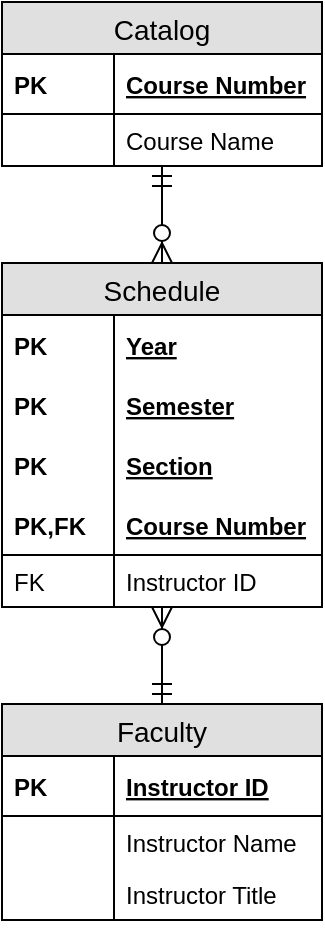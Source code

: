<mxfile version="10.6.0" type="device"><diagram id="5qSsVq9l6rjucmGHjBGV" name="Page-1"><mxGraphModel dx="1512" dy="806" grid="1" gridSize="10" guides="1" tooltips="1" connect="1" arrows="1" fold="1" page="1" pageScale="1" pageWidth="850" pageHeight="1100" math="0" shadow="0"><root><mxCell id="0"/><mxCell id="1" parent="0"/><mxCell id="aovsHOBtsoYig43gca3T-233" value="" style="edgeStyle=orthogonalEdgeStyle;rounded=0;orthogonalLoop=1;jettySize=auto;html=1;startSize=8;endSize=8;fontSize=12;entryX=0.5;entryY=0;entryDx=0;entryDy=0;startArrow=ERzeroToMany;startFill=1;endArrow=ERmandOne;endFill=0;" edge="1" parent="1" source="aovsHOBtsoYig43gca3T-187" target="aovsHOBtsoYig43gca3T-213"><mxGeometry relative="1" as="geometry"/></mxCell><mxCell id="aovsHOBtsoYig43gca3T-187" value="Schedule" style="swimlane;fontStyle=0;childLayout=stackLayout;horizontal=1;startSize=26;fillColor=#e0e0e0;horizontalStack=0;resizeParent=1;resizeParentMax=0;resizeLast=0;collapsible=1;marginBottom=0;swimlaneFillColor=#ffffff;align=center;fontSize=14;" vertex="1" parent="1"><mxGeometry x="460" y="434.5" width="160" height="172" as="geometry"/></mxCell><mxCell id="aovsHOBtsoYig43gca3T-188" value="Year" style="shape=partialRectangle;top=0;left=0;right=0;bottom=0;align=left;verticalAlign=middle;fillColor=none;spacingLeft=60;spacingRight=4;overflow=hidden;rotatable=0;points=[[0,0.5],[1,0.5]];portConstraint=eastwest;dropTarget=0;fontStyle=5;fontSize=12;" vertex="1" parent="aovsHOBtsoYig43gca3T-187"><mxGeometry y="26" width="160" height="30" as="geometry"/></mxCell><mxCell id="aovsHOBtsoYig43gca3T-189" value="PK" style="shape=partialRectangle;fontStyle=1;top=0;left=0;bottom=0;fillColor=none;align=left;verticalAlign=middle;spacingLeft=4;spacingRight=4;overflow=hidden;rotatable=0;points=[];portConstraint=eastwest;part=1;fontSize=12;" vertex="1" connectable="0" parent="aovsHOBtsoYig43gca3T-188"><mxGeometry width="56" height="30" as="geometry"/></mxCell><mxCell id="aovsHOBtsoYig43gca3T-196" value="Semester" style="shape=partialRectangle;top=0;left=0;right=0;bottom=0;align=left;verticalAlign=middle;fillColor=none;spacingLeft=60;spacingRight=4;overflow=hidden;rotatable=0;points=[[0,0.5],[1,0.5]];portConstraint=eastwest;dropTarget=0;fontStyle=5;fontSize=12;" vertex="1" parent="aovsHOBtsoYig43gca3T-187"><mxGeometry y="56" width="160" height="30" as="geometry"/></mxCell><mxCell id="aovsHOBtsoYig43gca3T-197" value="PK" style="shape=partialRectangle;fontStyle=1;top=0;left=0;bottom=0;fillColor=none;align=left;verticalAlign=middle;spacingLeft=4;spacingRight=4;overflow=hidden;rotatable=0;points=[];portConstraint=eastwest;part=1;fontSize=12;" vertex="1" connectable="0" parent="aovsHOBtsoYig43gca3T-196"><mxGeometry width="56" height="30" as="geometry"/></mxCell><mxCell id="aovsHOBtsoYig43gca3T-211" value="Section" style="shape=partialRectangle;top=0;left=0;right=0;bottom=0;align=left;verticalAlign=middle;fillColor=none;spacingLeft=60;spacingRight=4;overflow=hidden;rotatable=0;points=[[0,0.5],[1,0.5]];portConstraint=eastwest;dropTarget=0;fontStyle=5;fontSize=12;" vertex="1" parent="aovsHOBtsoYig43gca3T-187"><mxGeometry y="86" width="160" height="30" as="geometry"/></mxCell><mxCell id="aovsHOBtsoYig43gca3T-212" value="PK" style="shape=partialRectangle;fontStyle=1;top=0;left=0;bottom=0;fillColor=none;align=left;verticalAlign=middle;spacingLeft=4;spacingRight=4;overflow=hidden;rotatable=0;points=[];portConstraint=eastwest;part=1;fontSize=12;" vertex="1" connectable="0" parent="aovsHOBtsoYig43gca3T-211"><mxGeometry width="56" height="30" as="geometry"/></mxCell><mxCell id="aovsHOBtsoYig43gca3T-190" value="Course Number" style="shape=partialRectangle;top=0;left=0;right=0;bottom=1;align=left;verticalAlign=middle;fillColor=none;spacingLeft=60;spacingRight=4;overflow=hidden;rotatable=0;points=[[0,0.5],[1,0.5]];portConstraint=eastwest;dropTarget=0;fontStyle=5;fontSize=12;" vertex="1" parent="aovsHOBtsoYig43gca3T-187"><mxGeometry y="116" width="160" height="30" as="geometry"/></mxCell><mxCell id="aovsHOBtsoYig43gca3T-191" value="PK,FK" style="shape=partialRectangle;fontStyle=1;top=0;left=0;bottom=0;fillColor=none;align=left;verticalAlign=middle;spacingLeft=4;spacingRight=4;overflow=hidden;rotatable=0;points=[];portConstraint=eastwest;part=1;fontSize=12;" vertex="1" connectable="0" parent="aovsHOBtsoYig43gca3T-190"><mxGeometry width="56" height="30" as="geometry"/></mxCell><mxCell id="aovsHOBtsoYig43gca3T-192" value="Instructor ID" style="shape=partialRectangle;top=0;left=0;right=0;bottom=0;align=left;verticalAlign=top;fillColor=none;spacingLeft=60;spacingRight=4;overflow=hidden;rotatable=0;points=[[0,0.5],[1,0.5]];portConstraint=eastwest;dropTarget=0;fontSize=12;" vertex="1" parent="aovsHOBtsoYig43gca3T-187"><mxGeometry y="146" width="160" height="26" as="geometry"/></mxCell><mxCell id="aovsHOBtsoYig43gca3T-193" value="FK" style="shape=partialRectangle;top=0;left=0;bottom=0;fillColor=none;align=left;verticalAlign=top;spacingLeft=4;spacingRight=4;overflow=hidden;rotatable=0;points=[];portConstraint=eastwest;part=1;fontSize=12;" vertex="1" connectable="0" parent="aovsHOBtsoYig43gca3T-192"><mxGeometry width="56" height="26" as="geometry"/></mxCell><mxCell id="aovsHOBtsoYig43gca3T-213" value="Faculty" style="swimlane;fontStyle=0;childLayout=stackLayout;horizontal=1;startSize=26;fillColor=#e0e0e0;horizontalStack=0;resizeParent=1;resizeParentMax=0;resizeLast=0;collapsible=1;marginBottom=0;swimlaneFillColor=#ffffff;align=center;fontSize=14;" vertex="1" parent="1"><mxGeometry x="460" y="655" width="160" height="108" as="geometry"/></mxCell><mxCell id="aovsHOBtsoYig43gca3T-220" value="Instructor ID" style="shape=partialRectangle;top=0;left=0;right=0;bottom=1;align=left;verticalAlign=middle;fillColor=none;spacingLeft=60;spacingRight=4;overflow=hidden;rotatable=0;points=[[0,0.5],[1,0.5]];portConstraint=eastwest;dropTarget=0;fontStyle=5;fontSize=12;" vertex="1" parent="aovsHOBtsoYig43gca3T-213"><mxGeometry y="26" width="160" height="30" as="geometry"/></mxCell><mxCell id="aovsHOBtsoYig43gca3T-221" value="PK" style="shape=partialRectangle;fontStyle=1;top=0;left=0;bottom=0;fillColor=none;align=left;verticalAlign=middle;spacingLeft=4;spacingRight=4;overflow=hidden;rotatable=0;points=[];portConstraint=eastwest;part=1;fontSize=12;" vertex="1" connectable="0" parent="aovsHOBtsoYig43gca3T-220"><mxGeometry width="56" height="30" as="geometry"/></mxCell><mxCell id="aovsHOBtsoYig43gca3T-222" value="Instructor Name" style="shape=partialRectangle;top=0;left=0;right=0;bottom=0;align=left;verticalAlign=top;fillColor=none;spacingLeft=60;spacingRight=4;overflow=hidden;rotatable=0;points=[[0,0.5],[1,0.5]];portConstraint=eastwest;dropTarget=0;fontSize=12;" vertex="1" parent="aovsHOBtsoYig43gca3T-213"><mxGeometry y="56" width="160" height="26" as="geometry"/></mxCell><mxCell id="aovsHOBtsoYig43gca3T-223" value="" style="shape=partialRectangle;top=0;left=0;bottom=0;fillColor=none;align=left;verticalAlign=top;spacingLeft=4;spacingRight=4;overflow=hidden;rotatable=0;points=[];portConstraint=eastwest;part=1;fontSize=12;" vertex="1" connectable="0" parent="aovsHOBtsoYig43gca3T-222"><mxGeometry width="56" height="26" as="geometry"/></mxCell><mxCell id="aovsHOBtsoYig43gca3T-229" value="Instructor Title" style="shape=partialRectangle;top=0;left=0;right=0;bottom=0;align=left;verticalAlign=top;fillColor=none;spacingLeft=60;spacingRight=4;overflow=hidden;rotatable=0;points=[[0,0.5],[1,0.5]];portConstraint=eastwest;dropTarget=0;fontSize=12;" vertex="1" parent="aovsHOBtsoYig43gca3T-213"><mxGeometry y="82" width="160" height="26" as="geometry"/></mxCell><mxCell id="aovsHOBtsoYig43gca3T-230" value="" style="shape=partialRectangle;top=0;left=0;bottom=0;fillColor=none;align=left;verticalAlign=top;spacingLeft=4;spacingRight=4;overflow=hidden;rotatable=0;points=[];portConstraint=eastwest;part=1;fontSize=12;" vertex="1" connectable="0" parent="aovsHOBtsoYig43gca3T-229"><mxGeometry width="56" height="26" as="geometry"/></mxCell><mxCell id="aovsHOBtsoYig43gca3T-232" value="" style="edgeStyle=orthogonalEdgeStyle;rounded=0;orthogonalLoop=1;jettySize=auto;html=1;startSize=8;endSize=8;fontSize=12;entryX=0.5;entryY=0;entryDx=0;entryDy=0;startArrow=ERmandOne;startFill=0;endArrow=ERzeroToMany;endFill=1;" edge="1" parent="1" source="aovsHOBtsoYig43gca3T-224" target="aovsHOBtsoYig43gca3T-187"><mxGeometry relative="1" as="geometry"/></mxCell><mxCell id="aovsHOBtsoYig43gca3T-224" value="Catalog" style="swimlane;fontStyle=0;childLayout=stackLayout;horizontal=1;startSize=26;fillColor=#e0e0e0;horizontalStack=0;resizeParent=1;resizeParentMax=0;resizeLast=0;collapsible=1;marginBottom=0;swimlaneFillColor=#ffffff;align=center;fontSize=14;" vertex="1" parent="1"><mxGeometry x="460" y="304" width="160" height="82" as="geometry"/></mxCell><mxCell id="aovsHOBtsoYig43gca3T-225" value="Course Number" style="shape=partialRectangle;top=0;left=0;right=0;bottom=1;align=left;verticalAlign=middle;fillColor=none;spacingLeft=60;spacingRight=4;overflow=hidden;rotatable=0;points=[[0,0.5],[1,0.5]];portConstraint=eastwest;dropTarget=0;fontStyle=5;fontSize=12;" vertex="1" parent="aovsHOBtsoYig43gca3T-224"><mxGeometry y="26" width="160" height="30" as="geometry"/></mxCell><mxCell id="aovsHOBtsoYig43gca3T-226" value="PK" style="shape=partialRectangle;fontStyle=1;top=0;left=0;bottom=0;fillColor=none;align=left;verticalAlign=middle;spacingLeft=4;spacingRight=4;overflow=hidden;rotatable=0;points=[];portConstraint=eastwest;part=1;fontSize=12;" vertex="1" connectable="0" parent="aovsHOBtsoYig43gca3T-225"><mxGeometry width="56" height="30" as="geometry"/></mxCell><mxCell id="aovsHOBtsoYig43gca3T-227" value="Course Name" style="shape=partialRectangle;top=0;left=0;right=0;bottom=0;align=left;verticalAlign=top;fillColor=none;spacingLeft=60;spacingRight=4;overflow=hidden;rotatable=0;points=[[0,0.5],[1,0.5]];portConstraint=eastwest;dropTarget=0;fontSize=12;" vertex="1" parent="aovsHOBtsoYig43gca3T-224"><mxGeometry y="56" width="160" height="26" as="geometry"/></mxCell><mxCell id="aovsHOBtsoYig43gca3T-228" value="" style="shape=partialRectangle;top=0;left=0;bottom=0;fillColor=none;align=left;verticalAlign=top;spacingLeft=4;spacingRight=4;overflow=hidden;rotatable=0;points=[];portConstraint=eastwest;part=1;fontSize=12;" vertex="1" connectable="0" parent="aovsHOBtsoYig43gca3T-227"><mxGeometry width="56" height="26" as="geometry"/></mxCell></root></mxGraphModel></diagram></mxfile>